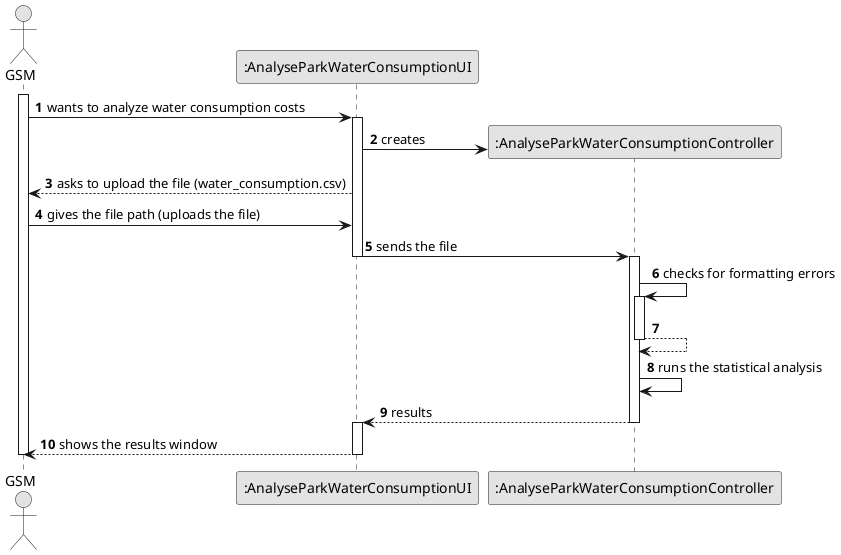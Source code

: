 @startuml
skinparam monochrome true
skinparam packageStyle rectangle
skinparam shadowing false

autonumber

actor "GSM" as GSM
participant ":AnalyseParkWaterConsumptionUI" as UI
participant ":AnalyseParkWaterConsumptionController" as CTRL

activate GSM
GSM -> UI : wants to analyze water consumption costs
activate UI
UI -> CTRL** : creates
UI --> GSM : asks to upload the file (water_consumption.csv)
GSM -> UI : gives the file path (uploads the file)
UI -> CTRL : sends the file
deactivate UI
activate CTRL
CTRL -> CTRL : checks for formatting errors
activate CTRL
CTRL -->CTRL
deactivate CTRL
CTRL -> CTRL : runs the statistical analysis
CTRL --> UI : results
deactivate CTRL
activate UI
UI --> GSM : shows the results window
deactivate UI
deactivate GSM
@enduml